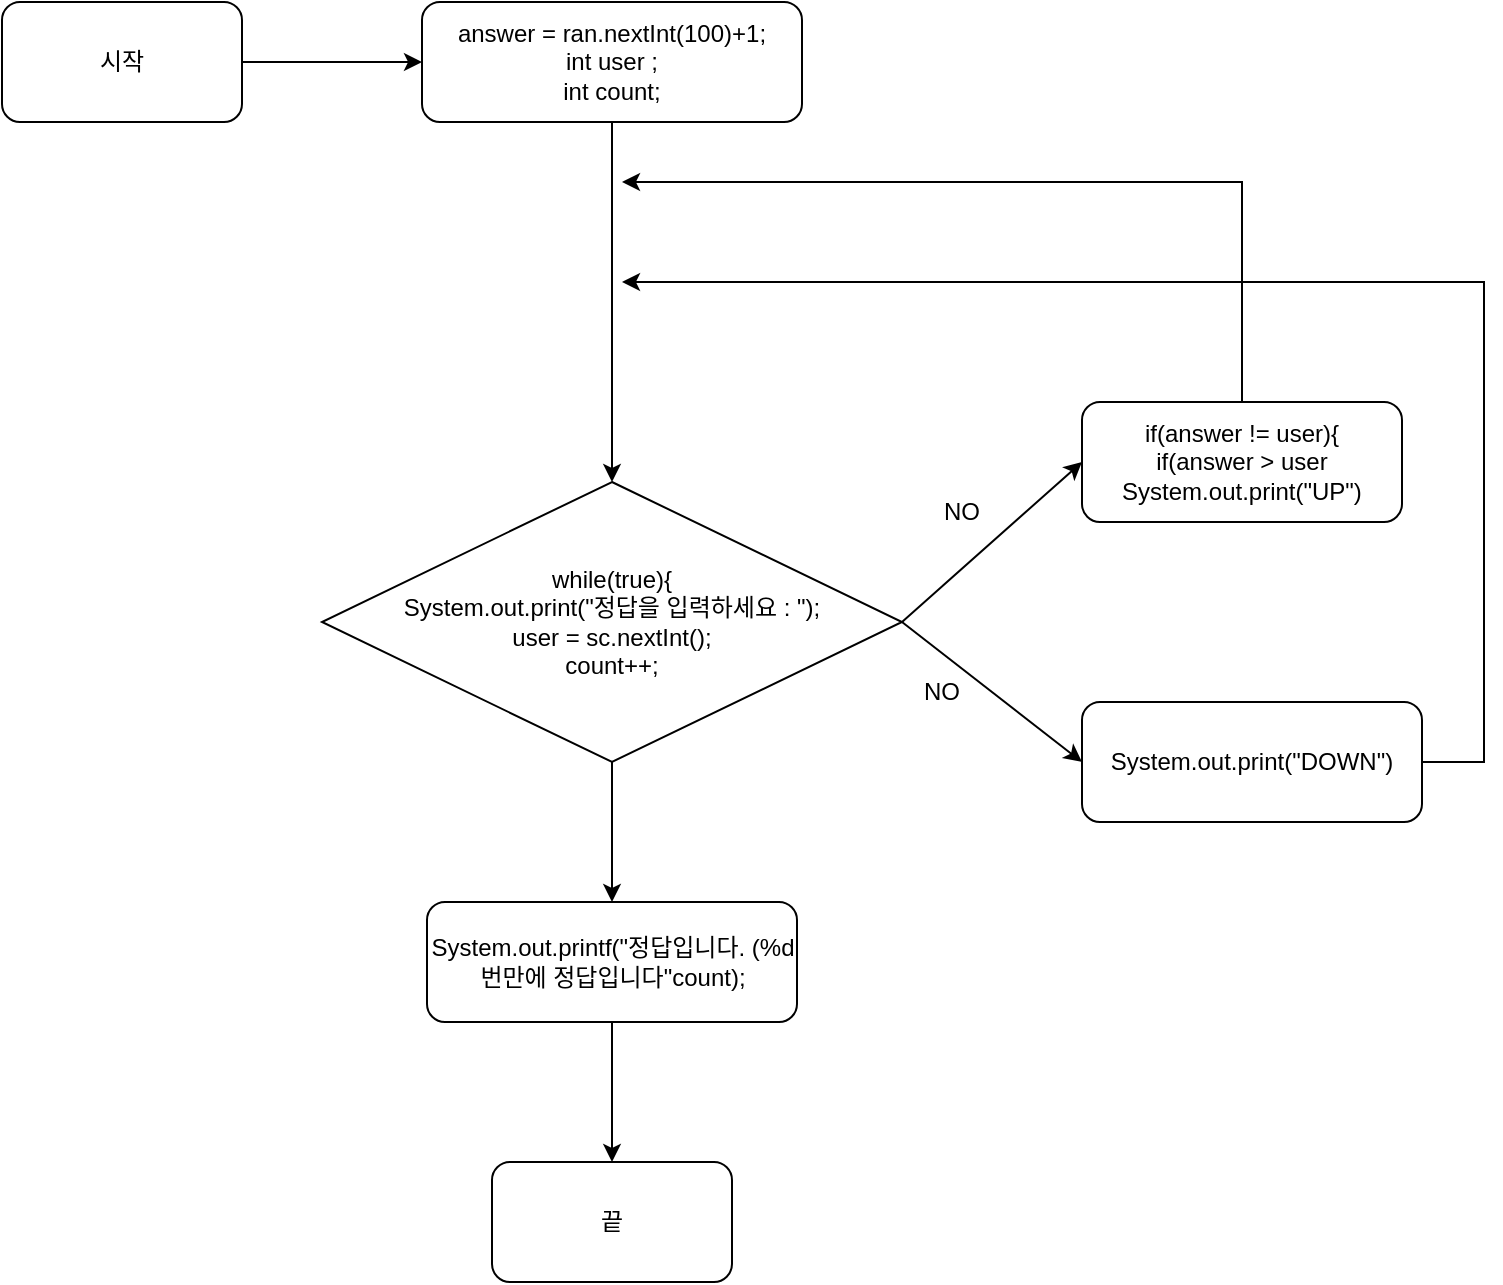 <mxfile version="22.0.4" type="device">
  <diagram name="페이지-1" id="iHmmfnpJJlwcF7AFGgms">
    <mxGraphModel dx="1674" dy="790" grid="1" gridSize="10" guides="1" tooltips="1" connect="1" arrows="1" fold="1" page="1" pageScale="1" pageWidth="827" pageHeight="1169" math="0" shadow="0">
      <root>
        <mxCell id="0" />
        <mxCell id="1" parent="0" />
        <mxCell id="Ufjf0JQTbra6vvND680m-1" value="시작" style="rounded=1;whiteSpace=wrap;html=1;" vertex="1" parent="1">
          <mxGeometry x="10" y="30" width="120" height="60" as="geometry" />
        </mxCell>
        <mxCell id="Ufjf0JQTbra6vvND680m-2" value="answer = ran.nextInt(100)+1;&lt;br&gt;int user ;&lt;br&gt;int count;" style="rounded=1;whiteSpace=wrap;html=1;" vertex="1" parent="1">
          <mxGeometry x="220" y="30" width="190" height="60" as="geometry" />
        </mxCell>
        <mxCell id="Ufjf0JQTbra6vvND680m-3" value="while(true){&lt;br&gt;System.out.print(&quot;정답을 입력하세요 : &quot;);&lt;br&gt;user = sc.nextInt();&lt;br&gt;count++;" style="rhombus;whiteSpace=wrap;html=1;" vertex="1" parent="1">
          <mxGeometry x="170" y="270" width="290" height="140" as="geometry" />
        </mxCell>
        <mxCell id="Ufjf0JQTbra6vvND680m-6" value="if(answer != user){&lt;br&gt;if(answer &amp;gt; user&lt;br&gt;System.out.print(&quot;UP&quot;)" style="rounded=1;whiteSpace=wrap;html=1;" vertex="1" parent="1">
          <mxGeometry x="550" y="230" width="160" height="60" as="geometry" />
        </mxCell>
        <mxCell id="Ufjf0JQTbra6vvND680m-16" style="edgeStyle=orthogonalEdgeStyle;rounded=0;orthogonalLoop=1;jettySize=auto;html=1;exitX=1;exitY=0.5;exitDx=0;exitDy=0;" edge="1" parent="1" source="Ufjf0JQTbra6vvND680m-7">
          <mxGeometry relative="1" as="geometry">
            <mxPoint x="320" y="170" as="targetPoint" />
            <Array as="points">
              <mxPoint x="751" y="410" />
              <mxPoint x="751" y="170" />
            </Array>
          </mxGeometry>
        </mxCell>
        <mxCell id="Ufjf0JQTbra6vvND680m-7" value="System.out.print(&quot;DOWN&quot;)&lt;br&gt;" style="rounded=1;whiteSpace=wrap;html=1;" vertex="1" parent="1">
          <mxGeometry x="550" y="380" width="170" height="60" as="geometry" />
        </mxCell>
        <mxCell id="Ufjf0JQTbra6vvND680m-8" value="" style="endArrow=classic;html=1;rounded=0;exitX=1;exitY=0.5;exitDx=0;exitDy=0;entryX=0;entryY=0.5;entryDx=0;entryDy=0;" edge="1" parent="1" source="Ufjf0JQTbra6vvND680m-3" target="Ufjf0JQTbra6vvND680m-6">
          <mxGeometry width="50" height="50" relative="1" as="geometry">
            <mxPoint x="420" y="290" as="sourcePoint" />
            <mxPoint x="440" y="380" as="targetPoint" />
          </mxGeometry>
        </mxCell>
        <mxCell id="Ufjf0JQTbra6vvND680m-9" value="" style="endArrow=classic;html=1;rounded=0;exitX=1;exitY=0.5;exitDx=0;exitDy=0;entryX=0;entryY=0.5;entryDx=0;entryDy=0;" edge="1" parent="1" source="Ufjf0JQTbra6vvND680m-3" target="Ufjf0JQTbra6vvND680m-7">
          <mxGeometry width="50" height="50" relative="1" as="geometry">
            <mxPoint x="390" y="430" as="sourcePoint" />
            <mxPoint x="550" y="360" as="targetPoint" />
          </mxGeometry>
        </mxCell>
        <mxCell id="Ufjf0JQTbra6vvND680m-10" value="NO" style="text;html=1;strokeColor=none;fillColor=none;align=center;verticalAlign=middle;whiteSpace=wrap;rounded=0;" vertex="1" parent="1">
          <mxGeometry x="450" y="360" width="60" height="30" as="geometry" />
        </mxCell>
        <mxCell id="Ufjf0JQTbra6vvND680m-11" value="NO" style="text;html=1;strokeColor=none;fillColor=none;align=center;verticalAlign=middle;whiteSpace=wrap;rounded=0;" vertex="1" parent="1">
          <mxGeometry x="460" y="270" width="60" height="30" as="geometry" />
        </mxCell>
        <mxCell id="Ufjf0JQTbra6vvND680m-12" value="" style="endArrow=classic;html=1;rounded=0;exitX=1;exitY=0.5;exitDx=0;exitDy=0;entryX=0;entryY=0.5;entryDx=0;entryDy=0;" edge="1" parent="1" source="Ufjf0JQTbra6vvND680m-1" target="Ufjf0JQTbra6vvND680m-2">
          <mxGeometry width="50" height="50" relative="1" as="geometry">
            <mxPoint x="390" y="430" as="sourcePoint" />
            <mxPoint x="440" y="380" as="targetPoint" />
          </mxGeometry>
        </mxCell>
        <mxCell id="Ufjf0JQTbra6vvND680m-13" value="" style="endArrow=classic;html=1;rounded=0;exitX=0.5;exitY=1;exitDx=0;exitDy=0;entryX=0.5;entryY=0;entryDx=0;entryDy=0;" edge="1" parent="1" source="Ufjf0JQTbra6vvND680m-2" target="Ufjf0JQTbra6vvND680m-3">
          <mxGeometry width="50" height="50" relative="1" as="geometry">
            <mxPoint x="390" y="70" as="sourcePoint" />
            <mxPoint x="440" y="20" as="targetPoint" />
          </mxGeometry>
        </mxCell>
        <mxCell id="Ufjf0JQTbra6vvND680m-14" value="" style="endArrow=classic;html=1;rounded=0;exitX=0.5;exitY=0;exitDx=0;exitDy=0;" edge="1" parent="1" source="Ufjf0JQTbra6vvND680m-6">
          <mxGeometry width="50" height="50" relative="1" as="geometry">
            <mxPoint x="390" y="370" as="sourcePoint" />
            <mxPoint x="320" y="120" as="targetPoint" />
            <Array as="points">
              <mxPoint x="630" y="120" />
            </Array>
          </mxGeometry>
        </mxCell>
        <mxCell id="Ufjf0JQTbra6vvND680m-17" value="" style="endArrow=classic;html=1;rounded=0;exitX=0.5;exitY=1;exitDx=0;exitDy=0;" edge="1" parent="1" source="Ufjf0JQTbra6vvND680m-3">
          <mxGeometry width="50" height="50" relative="1" as="geometry">
            <mxPoint x="390" y="370" as="sourcePoint" />
            <mxPoint x="315" y="480" as="targetPoint" />
          </mxGeometry>
        </mxCell>
        <mxCell id="Ufjf0JQTbra6vvND680m-19" value="System.out.printf(&quot;정답입니다. (%d번만에 정답입니다&quot;count);" style="rounded=1;whiteSpace=wrap;html=1;" vertex="1" parent="1">
          <mxGeometry x="222.5" y="480" width="185" height="60" as="geometry" />
        </mxCell>
        <mxCell id="Ufjf0JQTbra6vvND680m-23" value="" style="endArrow=classic;html=1;rounded=0;exitX=0.5;exitY=1;exitDx=0;exitDy=0;" edge="1" parent="1" source="Ufjf0JQTbra6vvND680m-19" target="Ufjf0JQTbra6vvND680m-24">
          <mxGeometry width="50" height="50" relative="1" as="geometry">
            <mxPoint x="350" y="570" as="sourcePoint" />
            <mxPoint x="315" y="640" as="targetPoint" />
          </mxGeometry>
        </mxCell>
        <mxCell id="Ufjf0JQTbra6vvND680m-24" value="끝" style="rounded=1;whiteSpace=wrap;html=1;" vertex="1" parent="1">
          <mxGeometry x="255" y="610" width="120" height="60" as="geometry" />
        </mxCell>
      </root>
    </mxGraphModel>
  </diagram>
</mxfile>
